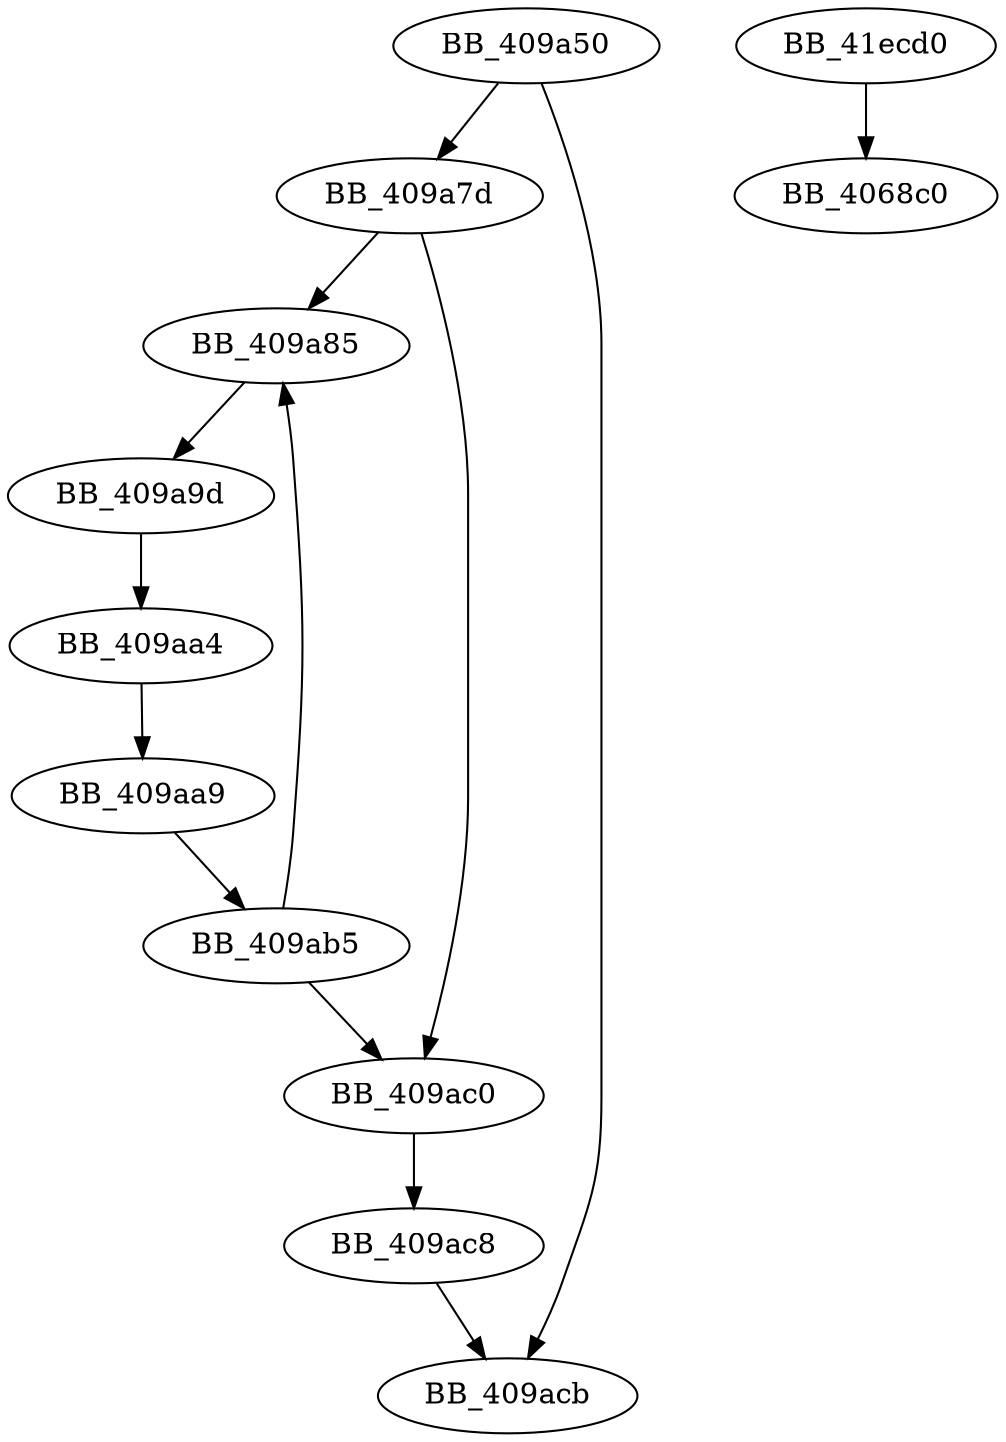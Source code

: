 DiGraph sub_409A50{
BB_409a50->BB_409a7d
BB_409a50->BB_409acb
BB_409a7d->BB_409a85
BB_409a7d->BB_409ac0
BB_409a85->BB_409a9d
BB_409a9d->BB_409aa4
BB_409aa4->BB_409aa9
BB_409aa9->BB_409ab5
BB_409ab5->BB_409a85
BB_409ab5->BB_409ac0
BB_409ac0->BB_409ac8
BB_409ac8->BB_409acb
BB_41ecd0->BB_4068c0
}
